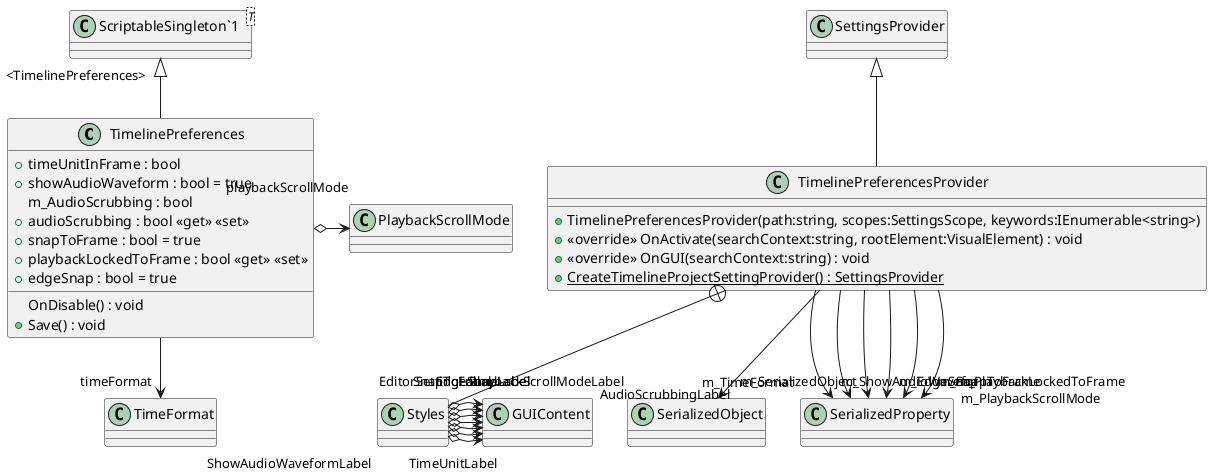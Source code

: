 @startuml
class TimelinePreferences {
    + timeUnitInFrame : bool
    + showAudioWaveform : bool = true
    m_AudioScrubbing : bool
    + audioScrubbing : bool <<get>> <<set>>
    + snapToFrame : bool = true
    + playbackLockedToFrame : bool <<get>> <<set>>
    + edgeSnap : bool = true
    OnDisable() : void
    + Save() : void
}
class TimelinePreferencesProvider {
    + TimelinePreferencesProvider(path:string, scopes:SettingsScope, keywords:IEnumerable<string>)
    + <<override>> OnActivate(searchContext:string, rootElement:VisualElement) : void
    + <<override>> OnGUI(searchContext:string) : void
    + {static} CreateTimelineProjectSettingProvider() : SettingsProvider
}
class "ScriptableSingleton`1"<T> {
}
class Styles {
}
"ScriptableSingleton`1" "<TimelinePreferences>" <|-- TimelinePreferences
TimelinePreferences --> "timeFormat" TimeFormat
TimelinePreferences o-> "playbackScrollMode" PlaybackScrollMode
SettingsProvider <|-- TimelinePreferencesProvider
TimelinePreferencesProvider --> "m_SerializedObject" SerializedObject
TimelinePreferencesProvider --> "m_ShowAudioWaveform" SerializedProperty
TimelinePreferencesProvider --> "m_TimeFormat" SerializedProperty
TimelinePreferencesProvider --> "m_SnapToFrame" SerializedProperty
TimelinePreferencesProvider --> "m_EdgeSnap" SerializedProperty
TimelinePreferencesProvider --> "m_PlaybackScrollMode" SerializedProperty
TimelinePreferencesProvider --> "m_PlaybackLockedToFrame" SerializedProperty
TimelinePreferencesProvider +-- Styles
Styles o-> "TimeUnitLabel" GUIContent
Styles o-> "ShowAudioWaveformLabel" GUIContent
Styles o-> "AudioScrubbingLabel" GUIContent
Styles o-> "SnapToFrameLabel" GUIContent
Styles o-> "EdgeSnapLabel" GUIContent
Styles o-> "PlaybackScrollModeLabel" GUIContent
Styles o-> "EditorSettingLabel" GUIContent
@enduml
